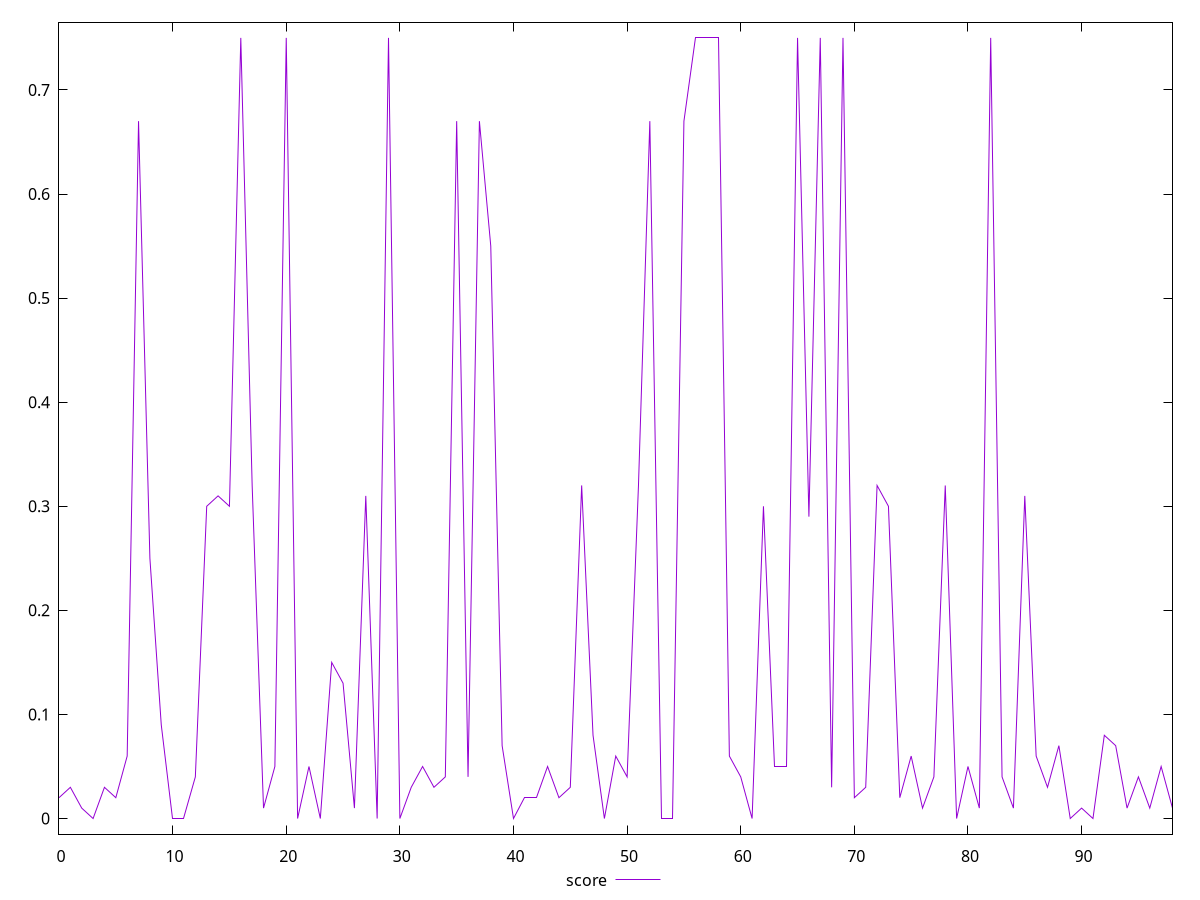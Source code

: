 reset

$score <<EOF
0 0.02
1 0.03
2 0.01
3 0
4 0.03
5 0.02
6 0.06
7 0.67
8 0.25
9 0.09
10 0
11 0
12 0.04
13 0.3
14 0.31
15 0.3
16 0.75
17 0.32
18 0.01
19 0.05
20 0.75
21 0
22 0.05
23 0
24 0.15
25 0.13
26 0.01
27 0.31
28 0
29 0.75
30 0
31 0.03
32 0.05
33 0.03
34 0.04
35 0.67
36 0.04
37 0.67
38 0.55
39 0.07
40 0
41 0.02
42 0.02
43 0.05
44 0.02
45 0.03
46 0.32
47 0.08
48 0
49 0.06
50 0.04
51 0.32
52 0.67
53 0
54 0
55 0.67
56 0.75
57 0.75
58 0.75
59 0.06
60 0.04
61 0
62 0.3
63 0.05
64 0.05
65 0.75
66 0.29
67 0.75
68 0.03
69 0.75
70 0.02
71 0.03
72 0.32
73 0.3
74 0.02
75 0.06
76 0.01
77 0.04
78 0.32
79 0
80 0.05
81 0.01
82 0.75
83 0.04
84 0.01
85 0.31
86 0.06
87 0.03
88 0.07
89 0
90 0.01
91 0
92 0.08
93 0.07
94 0.01
95 0.04
96 0.01
97 0.05
98 0.01
EOF

set key outside below
set xrange [0:98]
set yrange [-0.015:0.765]
set trange [-0.015:0.765]
set terminal svg size 640, 500 enhanced background rgb 'white'
set output "reports/report_00027_2021-02-24T12-40-31.850Z/uses-text-compression/samples/card/score/values.svg"

plot $score title "score" with line

reset
